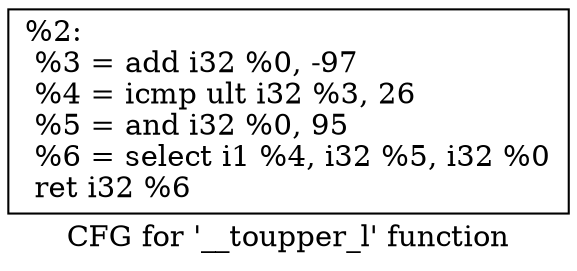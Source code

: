 digraph "CFG for '__toupper_l' function" {
	label="CFG for '__toupper_l' function";

	Node0x1b4cf70 [shape=record,label="{%2:\l  %3 = add i32 %0, -97\l  %4 = icmp ult i32 %3, 26\l  %5 = and i32 %0, 95\l  %6 = select i1 %4, i32 %5, i32 %0\l  ret i32 %6\l}"];
}
